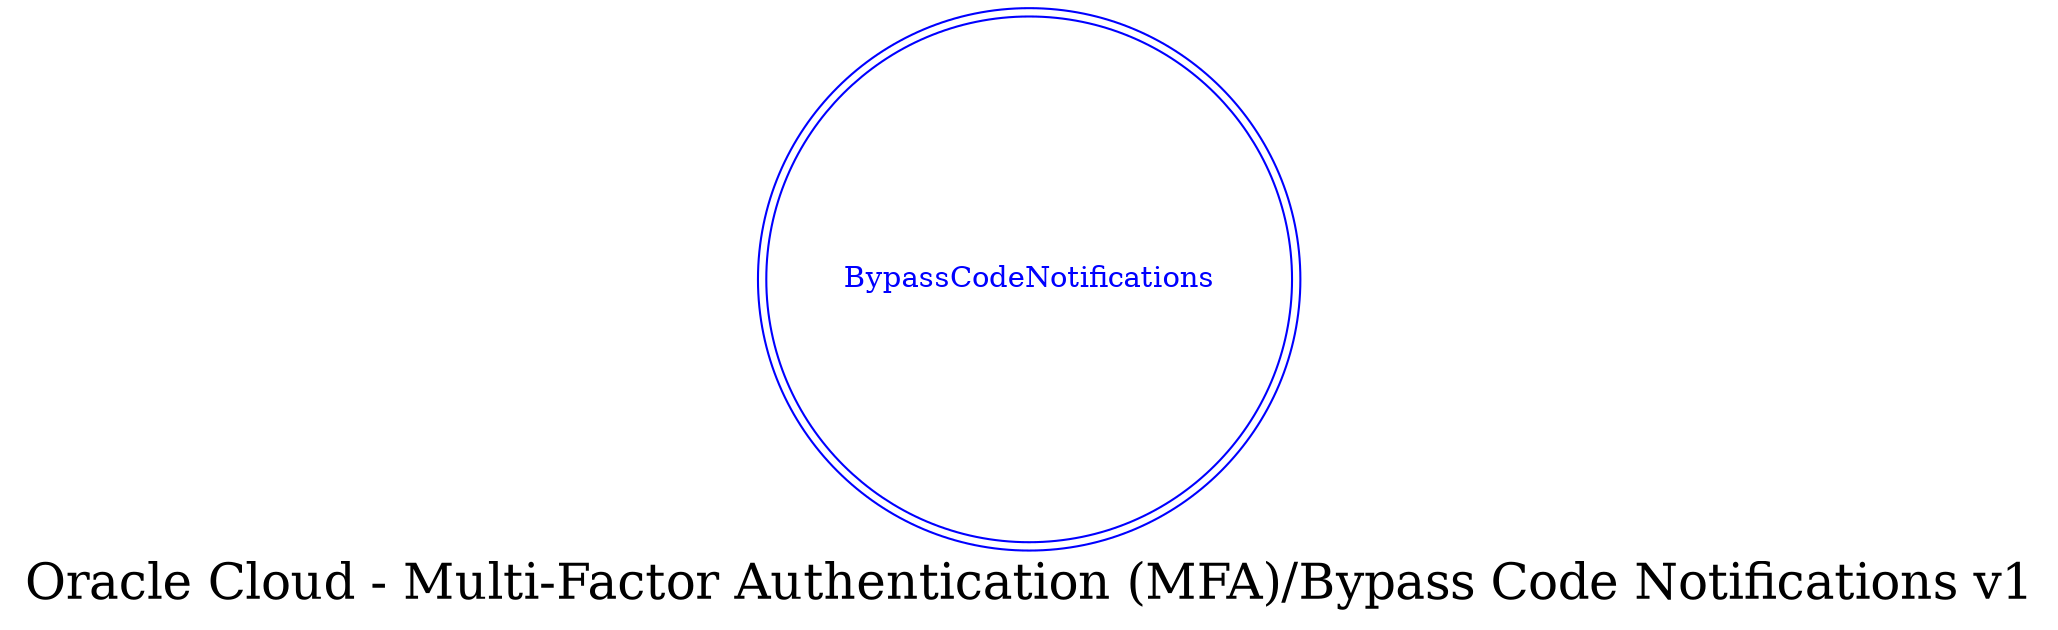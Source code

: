 digraph LexiconGraph {
graph[label="Oracle Cloud - Multi-Factor Authentication (MFA)/Bypass Code Notifications v1", fontsize=24]
splines=true
"BypassCodeNotifications" [color=blue, fontcolor=blue, shape=doublecircle]
}
